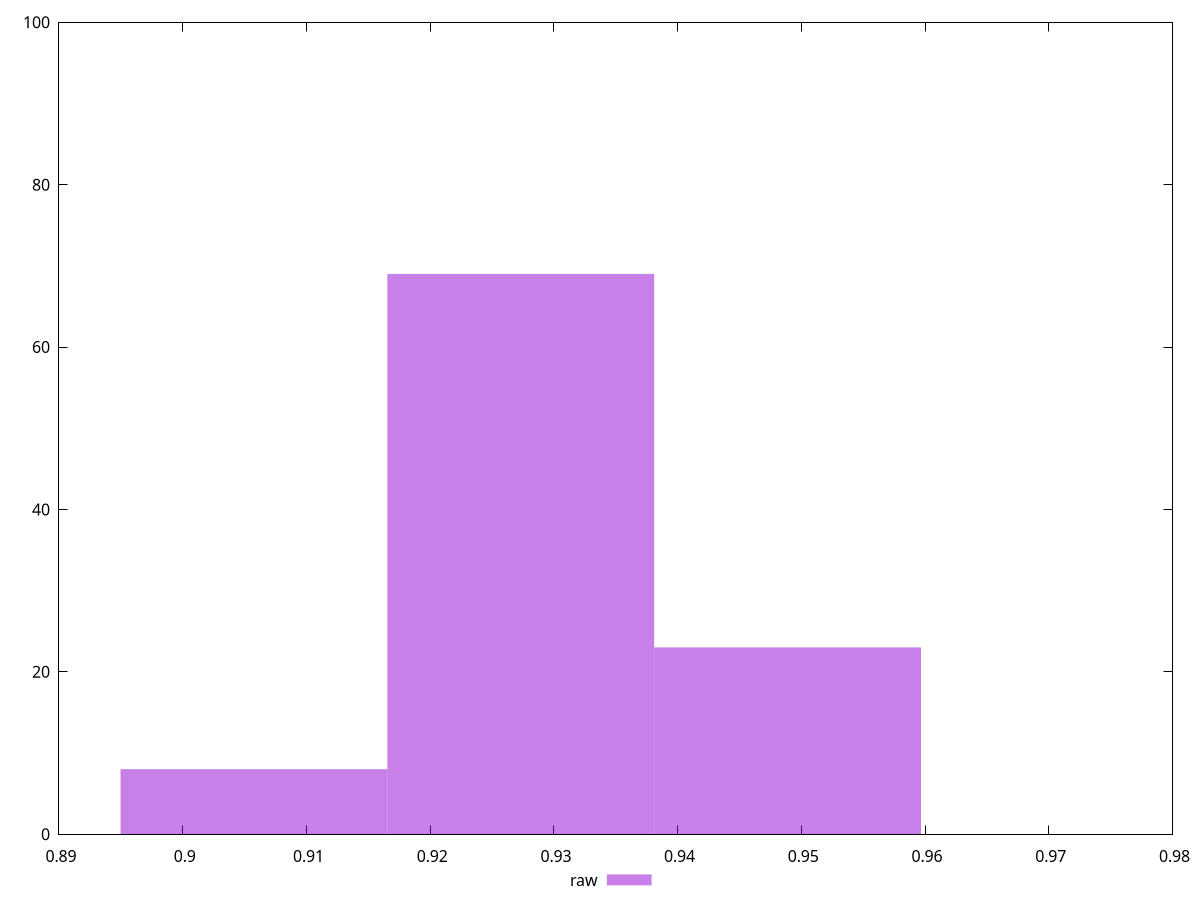 reset
set terminal svg size 640, 490 enhanced background rgb 'white'
set output "reprap/meta/score/samples/pages+cached+noexternal+nofonts+nosvg+noimg/raw/histogram.svg"

$raw <<EOF
0.9273234749844973 69
0.9057578127755554 8
0.948889137193439 23
EOF

set key outside below
set boxwidth 0.021565662208941797
set yrange [0:100]
set style fill transparent solid 0.5 noborder

plot \
  $raw title "raw" with boxes, \


reset